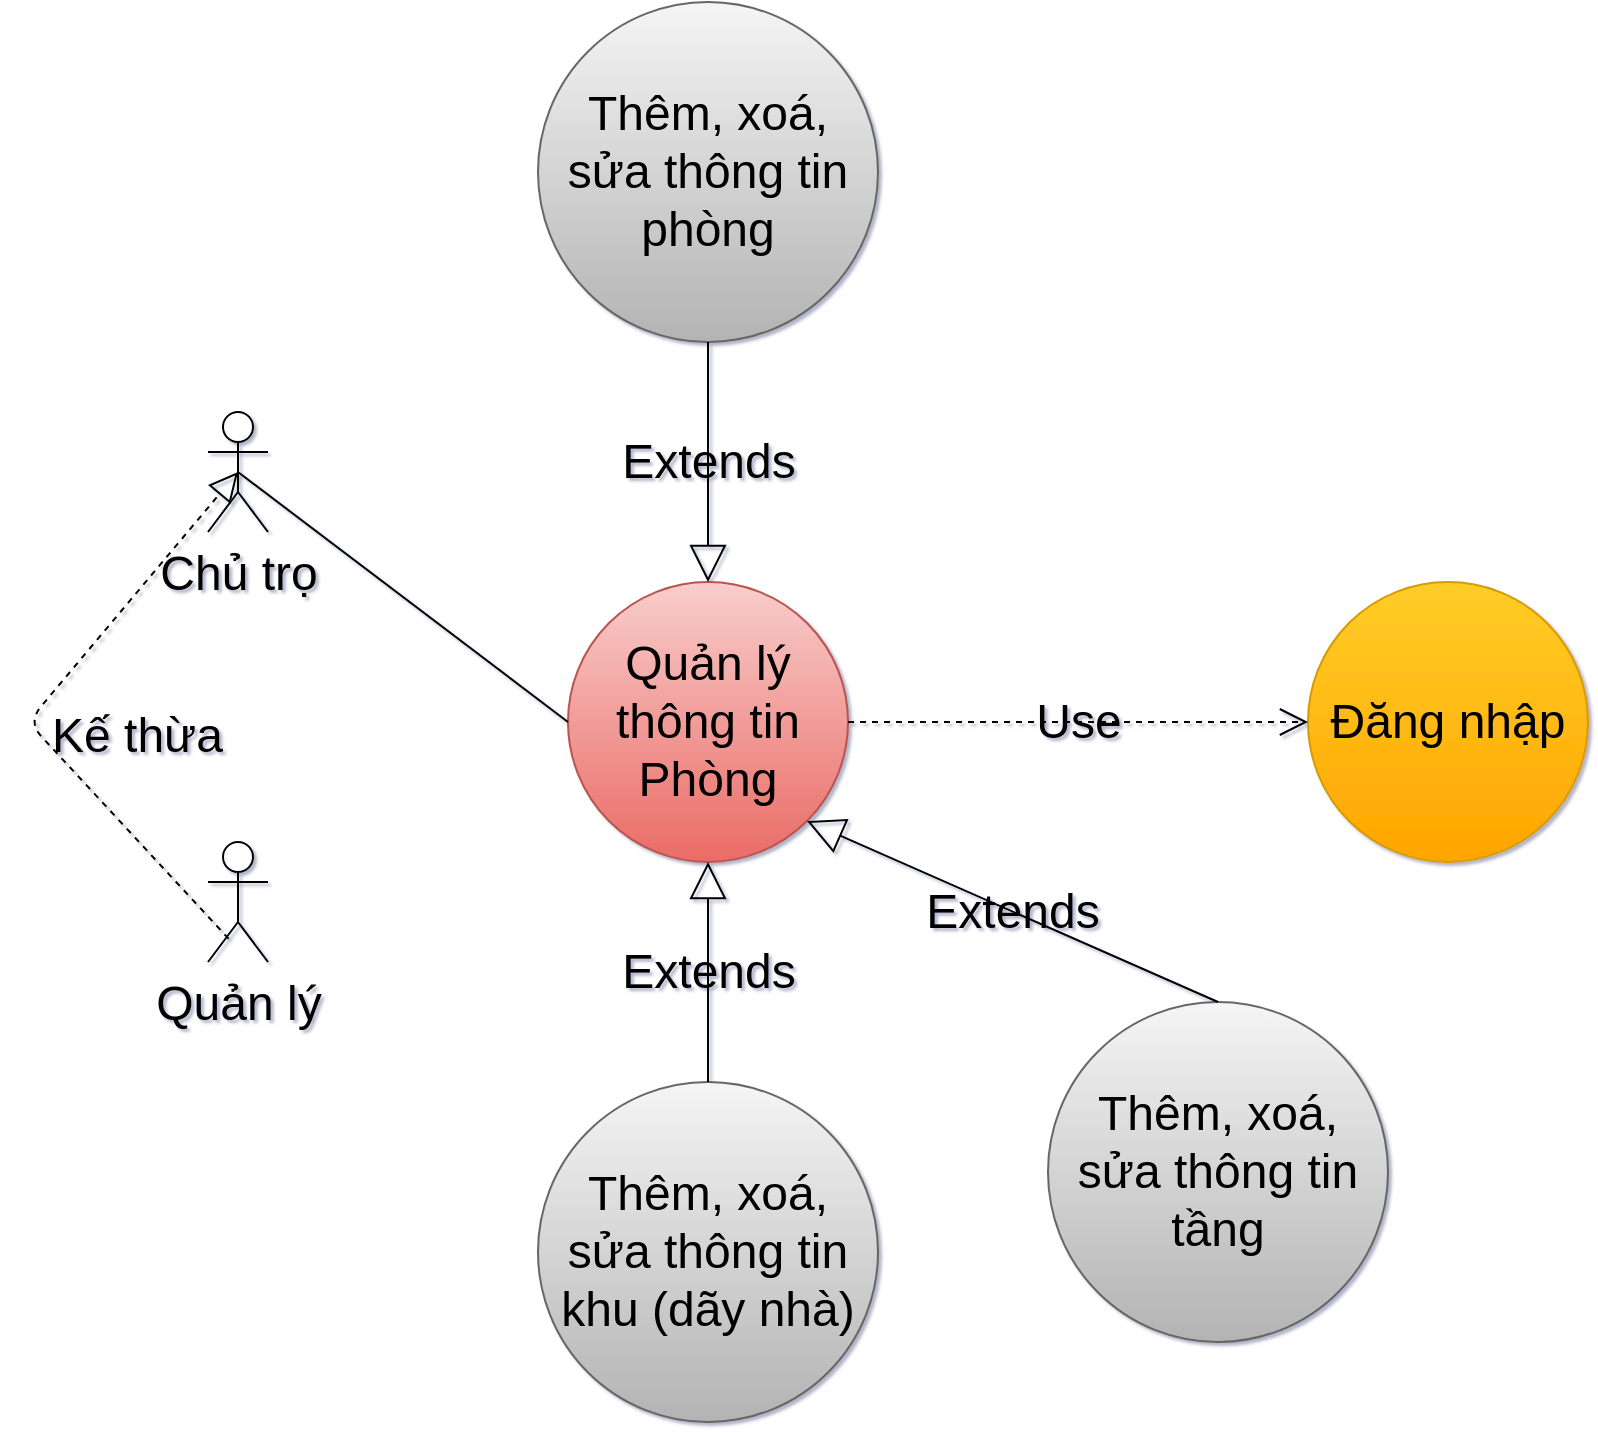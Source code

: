 <mxfile version="12.2.2" type="device" pages="3"><diagram id="eRl8frjLW7XHMFfXRoJS" name="UseCase"><mxGraphModel dx="1253" dy="902" grid="1" gridSize="10" guides="1" tooltips="1" connect="1" arrows="1" fold="1" page="1" pageScale="1" pageWidth="900" pageHeight="1600" math="0" shadow="1"><root><mxCell id="8KC0lLdJlMzOzb_jDl7F-0"/><mxCell id="8KC0lLdJlMzOzb_jDl7F-1" parent="8KC0lLdJlMzOzb_jDl7F-0"/><mxCell id="8KC0lLdJlMzOzb_jDl7F-2" value="Chủ trọ" style="shape=umlActor;verticalLabelPosition=bottom;labelBackgroundColor=none;verticalAlign=top;html=1;fontSize=24;" parent="8KC0lLdJlMzOzb_jDl7F-1" vertex="1"><mxGeometry x="170" y="245" width="30" height="60" as="geometry"/></mxCell><mxCell id="8KC0lLdJlMzOzb_jDl7F-3" value="Quản lý" style="shape=umlActor;verticalLabelPosition=bottom;labelBackgroundColor=none;verticalAlign=top;html=1;fontSize=24;" parent="8KC0lLdJlMzOzb_jDl7F-1" vertex="1"><mxGeometry x="170" y="460" width="30" height="60" as="geometry"/></mxCell><mxCell id="8KC0lLdJlMzOzb_jDl7F-4" value="Quản lý thông tin Phòng" style="ellipse;whiteSpace=wrap;html=1;fillColor=#f8cecc;gradientColor=#ea6b66;fontSize=24;strokeColor=#b85450;labelBackgroundColor=none;" parent="8KC0lLdJlMzOzb_jDl7F-1" vertex="1"><mxGeometry x="350" y="330" width="140" height="140" as="geometry"/></mxCell><mxCell id="8KC0lLdJlMzOzb_jDl7F-5" value="Thêm, xoá, sửa thông tin phòng" style="ellipse;whiteSpace=wrap;html=1;fillColor=#f5f5f5;gradientColor=#b3b3b3;fontSize=24;strokeColor=#666666;labelBackgroundColor=none;" parent="8KC0lLdJlMzOzb_jDl7F-1" vertex="1"><mxGeometry x="335" y="40" width="170" height="170" as="geometry"/></mxCell><mxCell id="8KC0lLdJlMzOzb_jDl7F-6" value="Đăng nhập" style="ellipse;whiteSpace=wrap;html=1;fillColor=#ffcd28;gradientColor=#ffa500;fontSize=24;strokeColor=#d79b00;labelBackgroundColor=none;" parent="8KC0lLdJlMzOzb_jDl7F-1" vertex="1"><mxGeometry x="720" y="330" width="140" height="140" as="geometry"/></mxCell><mxCell id="8KC0lLdJlMzOzb_jDl7F-7" value="" style="endArrow=block;dashed=1;endFill=0;endSize=12;html=1;fontSize=16;exitX=0.344;exitY=0.806;exitDx=0;exitDy=0;exitPerimeter=0;entryX=0.5;entryY=0.5;entryDx=0;entryDy=0;entryPerimeter=0;labelBackgroundColor=none;" parent="8KC0lLdJlMzOzb_jDl7F-1" source="8KC0lLdJlMzOzb_jDl7F-3" target="8KC0lLdJlMzOzb_jDl7F-2" edge="1"><mxGeometry width="160" relative="1" as="geometry"><mxPoint x="160" y="520" as="sourcePoint"/><mxPoint x="320" y="520" as="targetPoint"/><Array as="points"><mxPoint x="80" y="400"/></Array></mxGeometry></mxCell><mxCell id="8KC0lLdJlMzOzb_jDl7F-8" value="Kế thừa" style="text;html=1;resizable=0;points=[];autosize=1;align=left;verticalAlign=top;spacingTop=-4;fontSize=24;labelBackgroundColor=none;" parent="8KC0lLdJlMzOzb_jDl7F-1" vertex="1"><mxGeometry x="90" y="390" width="70" height="20" as="geometry"/></mxCell><mxCell id="8KC0lLdJlMzOzb_jDl7F-9" value="" style="endArrow=none;html=1;fontSize=24;entryX=0;entryY=0.5;entryDx=0;entryDy=0;exitX=0.5;exitY=0.5;exitDx=0;exitDy=0;exitPerimeter=0;labelBackgroundColor=none;" parent="8KC0lLdJlMzOzb_jDl7F-1" source="8KC0lLdJlMzOzb_jDl7F-2" target="8KC0lLdJlMzOzb_jDl7F-4" edge="1"><mxGeometry width="50" height="50" relative="1" as="geometry"><mxPoint x="70" y="620" as="sourcePoint"/><mxPoint x="120" y="570" as="targetPoint"/></mxGeometry></mxCell><mxCell id="8KC0lLdJlMzOzb_jDl7F-10" value="Use" style="endArrow=open;endSize=12;dashed=1;html=1;fontSize=24;exitX=1;exitY=0.5;exitDx=0;exitDy=0;entryX=0;entryY=0.5;entryDx=0;entryDy=0;labelBackgroundColor=none;" parent="8KC0lLdJlMzOzb_jDl7F-1" source="8KC0lLdJlMzOzb_jDl7F-4" target="8KC0lLdJlMzOzb_jDl7F-6" edge="1"><mxGeometry width="160" relative="1" as="geometry"><mxPoint x="70" y="570" as="sourcePoint"/><mxPoint x="230" y="570" as="targetPoint"/></mxGeometry></mxCell><mxCell id="8KC0lLdJlMzOzb_jDl7F-11" value="Thêm, xoá, sửa thông tin khu (dãy nhà)" style="ellipse;whiteSpace=wrap;html=1;fillColor=#f5f5f5;gradientColor=#b3b3b3;fontSize=24;strokeColor=#666666;labelBackgroundColor=none;" parent="8KC0lLdJlMzOzb_jDl7F-1" vertex="1"><mxGeometry x="335" y="580" width="170" height="170" as="geometry"/></mxCell><mxCell id="8KC0lLdJlMzOzb_jDl7F-12" value="Thêm, xoá, sửa thông tin tầng" style="ellipse;whiteSpace=wrap;html=1;fillColor=#f5f5f5;gradientColor=#b3b3b3;fontSize=24;strokeColor=#666666;labelBackgroundColor=none;" parent="8KC0lLdJlMzOzb_jDl7F-1" vertex="1"><mxGeometry x="590" y="540" width="170" height="170" as="geometry"/></mxCell><mxCell id="8KC0lLdJlMzOzb_jDl7F-13" value="Extends" style="endArrow=block;endSize=16;endFill=0;html=1;fontSize=24;entryX=0.5;entryY=0;entryDx=0;entryDy=0;labelBackgroundColor=none;" parent="8KC0lLdJlMzOzb_jDl7F-1" source="8KC0lLdJlMzOzb_jDl7F-5" target="8KC0lLdJlMzOzb_jDl7F-4" edge="1"><mxGeometry width="160" relative="1" as="geometry"><mxPoint x="540" y="274" as="sourcePoint"/><mxPoint x="700" y="274" as="targetPoint"/></mxGeometry></mxCell><mxCell id="8KC0lLdJlMzOzb_jDl7F-14" value="Extends" style="endArrow=block;endSize=16;endFill=0;html=1;fontSize=24;entryX=1;entryY=1;entryDx=0;entryDy=0;exitX=0.5;exitY=0;exitDx=0;exitDy=0;labelBackgroundColor=none;" parent="8KC0lLdJlMzOzb_jDl7F-1" source="8KC0lLdJlMzOzb_jDl7F-12" target="8KC0lLdJlMzOzb_jDl7F-4" edge="1"><mxGeometry width="160" relative="1" as="geometry"><mxPoint x="437.304" y="259.651" as="sourcePoint"/><mxPoint x="430" y="340" as="targetPoint"/></mxGeometry></mxCell><mxCell id="8KC0lLdJlMzOzb_jDl7F-15" value="Extends" style="endArrow=block;endSize=16;endFill=0;html=1;fontSize=24;entryX=0.5;entryY=1;entryDx=0;entryDy=0;labelBackgroundColor=none;" parent="8KC0lLdJlMzOzb_jDl7F-1" source="8KC0lLdJlMzOzb_jDl7F-11" target="8KC0lLdJlMzOzb_jDl7F-4" edge="1"><mxGeometry width="160" relative="1" as="geometry"><mxPoint x="665" y="550" as="sourcePoint"/><mxPoint x="479.497" y="459.497" as="targetPoint"/></mxGeometry></mxCell></root></mxGraphModel></diagram><diagram id="T72l6oaYDSzsRovHodZb" name="Activity"><mxGraphModel dx="1280" dy="1353" grid="1" gridSize="10" guides="1" tooltips="1" connect="1" arrows="1" fold="1" page="1" pageScale="1" pageWidth="2336" pageHeight="1654" math="0" shadow="1"><root><mxCell id="a_RdoC5NpKgtVQJBTLGA-0"/><mxCell id="a_RdoC5NpKgtVQJBTLGA-1" parent="a_RdoC5NpKgtVQJBTLGA-0"/><mxCell id="agW6SiwalDJwQdJBiOdL-4" value="" style="swimlane;html=1;childLayout=stackLayout;resizeParent=1;resizeParentMax=0;startSize=20;dashed=1;dashPattern=1 1;" parent="a_RdoC5NpKgtVQJBTLGA-1" vertex="1"><mxGeometry x="180" y="460" width="1180" height="1510" as="geometry"/></mxCell><mxCell id="agW6SiwalDJwQdJBiOdL-5" value="Chủ trọ / Quản lý" style="swimlane;html=1;startSize=20;dashed=1;dashPattern=1 1;" parent="agW6SiwalDJwQdJBiOdL-4" vertex="1"><mxGeometry y="20" width="330" height="1490" as="geometry"/></mxCell><mxCell id="agW6SiwalDJwQdJBiOdL-0" value="" style="ellipse;html=1;shape=startState;fillColor=#000000;strokeColor=#ff0000;" parent="agW6SiwalDJwQdJBiOdL-5" vertex="1"><mxGeometry x="185" y="40" width="30" height="30" as="geometry"/></mxCell><mxCell id="agW6SiwalDJwQdJBiOdL-1" value="" style="edgeStyle=orthogonalEdgeStyle;html=1;verticalAlign=bottom;endArrow=open;endSize=8;strokeColor=#ff0000;entryX=0.5;entryY=0;entryDx=0;entryDy=0;" parent="agW6SiwalDJwQdJBiOdL-5" source="agW6SiwalDJwQdJBiOdL-0" target="agW6SiwalDJwQdJBiOdL-2" edge="1"><mxGeometry relative="1" as="geometry"><mxPoint x="160" y="130" as="targetPoint"/></mxGeometry></mxCell><mxCell id="agW6SiwalDJwQdJBiOdL-2" value="Chọn chức năng Quản lý thông tin Phòng / Tầng / Khu" style="rounded=1;whiteSpace=wrap;html=1;arcSize=40;fontColor=#000000;fillColor=#ffffc0;strokeColor=#ff0000;fontSize=20;" parent="agW6SiwalDJwQdJBiOdL-5" vertex="1"><mxGeometry x="100" y="150" width="200" height="100" as="geometry"/></mxCell><mxCell id="agW6SiwalDJwQdJBiOdL-17" value="Chọn chứa năng thêm / xoá / sửa thông tin Phòng / Tầng / Khu" style="rounded=1;whiteSpace=wrap;html=1;arcSize=40;fontColor=#000000;fillColor=#ffffc0;strokeColor=#ff0000;fontSize=20;" parent="agW6SiwalDJwQdJBiOdL-5" vertex="1"><mxGeometry x="100" y="290.0" width="200" height="100" as="geometry"/></mxCell><mxCell id="agW6SiwalDJwQdJBiOdL-21" value="Nhập thông tin và nhấn Lưu" style="rounded=1;whiteSpace=wrap;html=1;arcSize=40;fontColor=#000000;fillColor=#ffffc0;strokeColor=#ff0000;fontSize=20;" parent="agW6SiwalDJwQdJBiOdL-5" vertex="1"><mxGeometry x="100" y="519" width="200" height="100" as="geometry"/></mxCell><mxCell id="agW6SiwalDJwQdJBiOdL-49" value="" style="ellipse;html=1;shape=endState;fillColor=#000000;strokeColor=#ff0000;dashed=1;dashPattern=1 1;" parent="agW6SiwalDJwQdJBiOdL-5" vertex="1"><mxGeometry x="135" y="1232.5" width="30" height="30" as="geometry"/></mxCell><mxCell id="agW6SiwalDJwQdJBiOdL-6" value="Phần mềm" style="swimlane;html=1;startSize=20;dashed=1;dashPattern=1 1;" parent="agW6SiwalDJwQdJBiOdL-4" vertex="1"><mxGeometry x="330" y="20" width="360" height="1490" as="geometry"/></mxCell><mxCell id="agW6SiwalDJwQdJBiOdL-9" value="Yêu cầu thông tin" style="rounded=1;whiteSpace=wrap;html=1;arcSize=40;fontColor=#000000;fillColor=#ffffc0;strokeColor=#ff0000;fontSize=20;" parent="agW6SiwalDJwQdJBiOdL-6" vertex="1"><mxGeometry x="120" y="150" width="200" height="100" as="geometry"/></mxCell><mxCell id="agW6SiwalDJwQdJBiOdL-15" value="Tiếp nhận và xử lý, hiển thị thông tin" style="rounded=1;whiteSpace=wrap;html=1;arcSize=40;fontColor=#000000;fillColor=#ffffc0;strokeColor=#ff0000;fontSize=20;" parent="agW6SiwalDJwQdJBiOdL-6" vertex="1"><mxGeometry x="120" y="290.0" width="200" height="100" as="geometry"/></mxCell><mxCell id="agW6SiwalDJwQdJBiOdL-19" value="Hiển thị form thông tin chi tiết của Phòng / Tầng / khu" style="rounded=1;whiteSpace=wrap;html=1;arcSize=40;fontColor=#000000;fillColor=#ffffc0;strokeColor=#ff0000;fontSize=20;" parent="agW6SiwalDJwQdJBiOdL-6" vertex="1"><mxGeometry x="120" y="420" width="200" height="100" as="geometry"/></mxCell><mxCell id="agW6SiwalDJwQdJBiOdL-23" value="Yêu cầu lưu thông tin" style="rounded=1;whiteSpace=wrap;html=1;arcSize=40;fontColor=#000000;fillColor=#ffffc0;strokeColor=#ff0000;fontSize=20;" parent="agW6SiwalDJwQdJBiOdL-6" vertex="1"><mxGeometry x="120" y="660.0" width="200" height="100" as="geometry"/></mxCell><mxCell id="agW6SiwalDJwQdJBiOdL-36" value="Yêu cầu xuất lại thông tin (vì có thay đổi)" style="rounded=1;whiteSpace=wrap;html=1;arcSize=40;fontColor=#000000;fillColor=#ffffc0;strokeColor=#ff0000;dashed=1;dashPattern=1 1;fontSize=20;" parent="agW6SiwalDJwQdJBiOdL-6" vertex="1"><mxGeometry x="120" y="1009" width="200" height="100" as="geometry"/></mxCell><mxCell id="agW6SiwalDJwQdJBiOdL-42" value="Xử lý và hiển thị thông tin, thông báo lưu thành công" style="rounded=1;whiteSpace=wrap;html=1;arcSize=40;fontColor=#000000;fillColor=#ffffc0;strokeColor=#ff0000;dashed=1;dashPattern=1 1;fontSize=20;" parent="agW6SiwalDJwQdJBiOdL-6" vertex="1"><mxGeometry x="120" y="1193.0" width="200" height="100" as="geometry"/></mxCell><mxCell id="agW6SiwalDJwQdJBiOdL-52" value="Thông báo lưu thất bại" style="rounded=1;whiteSpace=wrap;html=1;arcSize=40;fontColor=#000000;fillColor=#ffffc0;strokeColor=#ff0000;dashed=1;dashPattern=1 1;fontSize=20;" parent="agW6SiwalDJwQdJBiOdL-6" vertex="1"><mxGeometry x="120" y="1340" width="200" height="100" as="geometry"/></mxCell><mxCell id="agW6SiwalDJwQdJBiOdL-7" value="Hệ thống" style="swimlane;html=1;startSize=20;dashed=1;dashPattern=1 1;" parent="agW6SiwalDJwQdJBiOdL-4" vertex="1"><mxGeometry x="690" y="20" width="490" height="1490" as="geometry"/></mxCell><mxCell id="agW6SiwalDJwQdJBiOdL-11" value="Lấy thông tin từ CSDL" style="rounded=1;whiteSpace=wrap;html=1;arcSize=40;fontColor=#000000;fillColor=#ffffc0;strokeColor=#ff0000;fontSize=20;" parent="agW6SiwalDJwQdJBiOdL-7" vertex="1"><mxGeometry x="140" y="150" width="200" height="100" as="geometry"/></mxCell><mxCell id="agW6SiwalDJwQdJBiOdL-12" value="" style="edgeStyle=orthogonalEdgeStyle;html=1;verticalAlign=bottom;endArrow=open;endSize=8;strokeColor=#ff0000;entryX=0.5;entryY=0;entryDx=0;entryDy=0;" parent="agW6SiwalDJwQdJBiOdL-7" source="agW6SiwalDJwQdJBiOdL-11" target="agW6SiwalDJwQdJBiOdL-13" edge="1"><mxGeometry relative="1" as="geometry"><mxPoint x="200" y="230" as="targetPoint"/></mxGeometry></mxCell><mxCell id="agW6SiwalDJwQdJBiOdL-13" value="Trả về thông tin" style="rounded=1;whiteSpace=wrap;html=1;arcSize=40;fontColor=#000000;fillColor=#ffffc0;strokeColor=#ff0000;fontSize=20;" parent="agW6SiwalDJwQdJBiOdL-7" vertex="1"><mxGeometry x="140" y="290.0" width="200" height="100" as="geometry"/></mxCell><mxCell id="agW6SiwalDJwQdJBiOdL-31" value="Lưu thông tin vào CSDL" style="rounded=1;whiteSpace=wrap;html=1;arcSize=40;fontColor=#000000;fillColor=#ffffc0;strokeColor=#ff0000;dashed=1;dashPattern=1 1;fontSize=20;" parent="agW6SiwalDJwQdJBiOdL-7" vertex="1"><mxGeometry x="30" y="804.5" width="200" height="100" as="geometry"/></mxCell><mxCell id="agW6SiwalDJwQdJBiOdL-32" value="" style="edgeStyle=orthogonalEdgeStyle;html=1;verticalAlign=bottom;endArrow=open;endSize=8;strokeColor=#ff0000;entryX=0.5;entryY=0;entryDx=0;entryDy=0;" parent="agW6SiwalDJwQdJBiOdL-7" source="agW6SiwalDJwQdJBiOdL-31" target="agW6SiwalDJwQdJBiOdL-33" edge="1"><mxGeometry relative="1" as="geometry"><mxPoint x="100" y="949" as="targetPoint"/></mxGeometry></mxCell><mxCell id="agW6SiwalDJwQdJBiOdL-33" value="Thông báo lưu thành công" style="rounded=1;whiteSpace=wrap;html=1;arcSize=40;fontColor=#000000;fillColor=#ffffc0;strokeColor=#ff0000;dashed=1;dashPattern=1 1;fontSize=20;" parent="agW6SiwalDJwQdJBiOdL-7" vertex="1"><mxGeometry x="30" y="949" width="200" height="100" as="geometry"/></mxCell><mxCell id="agW6SiwalDJwQdJBiOdL-38" value="Lấy thông tin từ CSDL" style="rounded=1;whiteSpace=wrap;html=1;arcSize=40;fontColor=#000000;fillColor=#ffffc0;strokeColor=#ff0000;dashed=1;dashPattern=1 1;fontSize=20;" parent="agW6SiwalDJwQdJBiOdL-7" vertex="1"><mxGeometry x="190" y="1052.5" width="200" height="100" as="geometry"/></mxCell><mxCell id="agW6SiwalDJwQdJBiOdL-39" value="" style="edgeStyle=orthogonalEdgeStyle;html=1;verticalAlign=bottom;endArrow=open;endSize=8;strokeColor=#ff0000;entryX=0.5;entryY=0;entryDx=0;entryDy=0;" parent="agW6SiwalDJwQdJBiOdL-7" source="agW6SiwalDJwQdJBiOdL-38" target="agW6SiwalDJwQdJBiOdL-40" edge="1"><mxGeometry relative="1" as="geometry"><mxPoint x="215" y="1159" as="targetPoint"/></mxGeometry></mxCell><mxCell id="agW6SiwalDJwQdJBiOdL-40" value="Trả về thông tin" style="rounded=1;whiteSpace=wrap;html=1;arcSize=40;fontColor=#000000;fillColor=#ffffc0;strokeColor=#ff0000;dashed=1;dashPattern=1 1;fontSize=20;" parent="agW6SiwalDJwQdJBiOdL-7" vertex="1"><mxGeometry x="190" y="1193" width="200" height="100" as="geometry"/></mxCell><mxCell id="agW6SiwalDJwQdJBiOdL-44" value="Kiểm tra hợp lệ &lt;br style=&quot;font-size: 20px;&quot;&gt;thông tin" style="rhombus;whiteSpace=wrap;html=1;fillColor=#ffffc0;strokeColor=#ff0000;dashed=1;dashPattern=1 1;fontSize=20;" parent="agW6SiwalDJwQdJBiOdL-7" vertex="1"><mxGeometry x="155" y="660" width="200" height="100" as="geometry"/></mxCell><mxCell id="agW6SiwalDJwQdJBiOdL-45" value="no" style="edgeStyle=orthogonalEdgeStyle;html=1;align=left;verticalAlign=bottom;endArrow=open;endSize=8;strokeColor=#ff0000;entryX=1;entryY=0.5;entryDx=0;entryDy=0;exitX=1;exitY=0.5;exitDx=0;exitDy=0;labelBackgroundColor=none;" parent="agW6SiwalDJwQdJBiOdL-7" source="agW6SiwalDJwQdJBiOdL-44" target="agW6SiwalDJwQdJBiOdL-50" edge="1"><mxGeometry x="-1" relative="1" as="geometry"><mxPoint x="370" y="1259" as="targetPoint"/><Array as="points"><mxPoint x="440" y="710"/><mxPoint x="440" y="1390"/></Array></mxGeometry></mxCell><mxCell id="agW6SiwalDJwQdJBiOdL-46" value="yes" style="edgeStyle=orthogonalEdgeStyle;html=1;align=left;verticalAlign=top;endArrow=open;endSize=8;strokeColor=#ff0000;entryX=0.5;entryY=0;entryDx=0;entryDy=0;labelBackgroundColor=none;" parent="agW6SiwalDJwQdJBiOdL-7" source="agW6SiwalDJwQdJBiOdL-44" target="agW6SiwalDJwQdJBiOdL-31" edge="1"><mxGeometry x="-1" relative="1" as="geometry"><mxPoint x="255" y="909" as="targetPoint"/></mxGeometry></mxCell><mxCell id="agW6SiwalDJwQdJBiOdL-50" value="Thông báo thông tin không hợp lệ" style="rounded=1;whiteSpace=wrap;html=1;arcSize=40;fontColor=#000000;fillColor=#ffffc0;strokeColor=#ff0000;dashed=1;dashPattern=1 1;fontSize=20;" parent="agW6SiwalDJwQdJBiOdL-7" vertex="1"><mxGeometry x="155" y="1340" width="200" height="100" as="geometry"/></mxCell><mxCell id="agW6SiwalDJwQdJBiOdL-3" value="" style="edgeStyle=orthogonalEdgeStyle;html=1;verticalAlign=bottom;endArrow=open;endSize=8;strokeColor=#ff0000;entryX=0;entryY=0.5;entryDx=0;entryDy=0;" parent="agW6SiwalDJwQdJBiOdL-4" source="agW6SiwalDJwQdJBiOdL-2" target="agW6SiwalDJwQdJBiOdL-9" edge="1"><mxGeometry relative="1" as="geometry"><mxPoint x="450" y="190" as="targetPoint"/></mxGeometry></mxCell><mxCell id="agW6SiwalDJwQdJBiOdL-10" value="" style="edgeStyle=orthogonalEdgeStyle;html=1;verticalAlign=bottom;endArrow=open;endSize=8;strokeColor=#ff0000;entryX=0;entryY=0.5;entryDx=0;entryDy=0;" parent="agW6SiwalDJwQdJBiOdL-4" source="agW6SiwalDJwQdJBiOdL-9" target="agW6SiwalDJwQdJBiOdL-11" edge="1"><mxGeometry relative="1" as="geometry"><mxPoint x="510" y="260" as="targetPoint"/></mxGeometry></mxCell><mxCell id="agW6SiwalDJwQdJBiOdL-14" value="" style="edgeStyle=orthogonalEdgeStyle;html=1;verticalAlign=bottom;endArrow=open;endSize=8;strokeColor=#ff0000;entryX=1;entryY=0.5;entryDx=0;entryDy=0;" parent="agW6SiwalDJwQdJBiOdL-4" source="agW6SiwalDJwQdJBiOdL-13" target="agW6SiwalDJwQdJBiOdL-15" edge="1"><mxGeometry relative="1" as="geometry"><mxPoint x="890" y="350" as="targetPoint"/></mxGeometry></mxCell><mxCell id="agW6SiwalDJwQdJBiOdL-16" value="" style="edgeStyle=orthogonalEdgeStyle;html=1;verticalAlign=bottom;endArrow=open;endSize=8;strokeColor=#ff0000;entryX=1;entryY=0.5;entryDx=0;entryDy=0;" parent="agW6SiwalDJwQdJBiOdL-4" source="agW6SiwalDJwQdJBiOdL-15" target="agW6SiwalDJwQdJBiOdL-17" edge="1"><mxGeometry relative="1" as="geometry"><mxPoint x="510" y="416" as="targetPoint"/></mxGeometry></mxCell><mxCell id="agW6SiwalDJwQdJBiOdL-18" value="" style="edgeStyle=orthogonalEdgeStyle;html=1;verticalAlign=bottom;endArrow=open;endSize=8;strokeColor=#ff0000;entryX=0;entryY=0.5;entryDx=0;entryDy=0;" parent="agW6SiwalDJwQdJBiOdL-4" source="agW6SiwalDJwQdJBiOdL-17" target="agW6SiwalDJwQdJBiOdL-19" edge="1"><mxGeometry relative="1" as="geometry"><mxPoint x="160" y="480" as="targetPoint"/><Array as="points"><mxPoint x="160" y="490"/></Array></mxGeometry></mxCell><mxCell id="agW6SiwalDJwQdJBiOdL-20" value="" style="edgeStyle=orthogonalEdgeStyle;html=1;verticalAlign=bottom;endArrow=open;endSize=8;strokeColor=#ff0000;entryX=1;entryY=0.5;entryDx=0;entryDy=0;exitX=0.5;exitY=1;exitDx=0;exitDy=0;" parent="agW6SiwalDJwQdJBiOdL-4" source="agW6SiwalDJwQdJBiOdL-19" target="agW6SiwalDJwQdJBiOdL-21" edge="1"><mxGeometry relative="1" as="geometry"><mxPoint x="510" y="609" as="targetPoint"/><mxPoint x="509.5" y="549" as="sourcePoint"/><Array as="points"><mxPoint x="550" y="589"/></Array></mxGeometry></mxCell><mxCell id="agW6SiwalDJwQdJBiOdL-22" value="" style="edgeStyle=orthogonalEdgeStyle;html=1;verticalAlign=bottom;endArrow=open;endSize=8;strokeColor=#ff0000;exitX=0.5;exitY=1;exitDx=0;exitDy=0;entryX=0;entryY=0.5;entryDx=0;entryDy=0;" parent="agW6SiwalDJwQdJBiOdL-4" source="agW6SiwalDJwQdJBiOdL-21" target="agW6SiwalDJwQdJBiOdL-23" edge="1"><mxGeometry relative="1" as="geometry"><mxPoint x="460" y="719" as="targetPoint"/><Array as="points"><mxPoint x="200" y="719"/></Array></mxGeometry></mxCell><mxCell id="agW6SiwalDJwQdJBiOdL-24" value="" style="edgeStyle=orthogonalEdgeStyle;html=1;verticalAlign=bottom;endArrow=open;endSize=8;strokeColor=#ff0000;" parent="agW6SiwalDJwQdJBiOdL-4" source="agW6SiwalDJwQdJBiOdL-23" target="agW6SiwalDJwQdJBiOdL-44" edge="1"><mxGeometry relative="1" as="geometry"><mxPoint x="850" y="699" as="targetPoint"/></mxGeometry></mxCell><mxCell id="agW6SiwalDJwQdJBiOdL-34" value="" style="edgeStyle=orthogonalEdgeStyle;html=1;verticalAlign=bottom;endArrow=open;endSize=8;strokeColor=#ff0000;entryX=0.5;entryY=0;entryDx=0;entryDy=0;exitX=0;exitY=0.5;exitDx=0;exitDy=0;" parent="agW6SiwalDJwQdJBiOdL-4" source="agW6SiwalDJwQdJBiOdL-33" target="agW6SiwalDJwQdJBiOdL-36" edge="1"><mxGeometry relative="1" as="geometry"><mxPoint x="780" y="1069" as="targetPoint"/><Array as="points"><mxPoint x="550" y="1019"/></Array></mxGeometry></mxCell><mxCell id="agW6SiwalDJwQdJBiOdL-37" value="" style="edgeStyle=orthogonalEdgeStyle;html=1;verticalAlign=bottom;endArrow=open;endSize=8;strokeColor=#ff0000;entryX=0;entryY=0.75;entryDx=0;entryDy=0;" parent="agW6SiwalDJwQdJBiOdL-4" source="agW6SiwalDJwQdJBiOdL-36" target="agW6SiwalDJwQdJBiOdL-38" edge="1"><mxGeometry relative="1" as="geometry"><mxPoint x="510" y="1129" as="targetPoint"/><Array as="points"><mxPoint x="510" y="1109"/></Array></mxGeometry></mxCell><mxCell id="agW6SiwalDJwQdJBiOdL-43" value="" style="edgeStyle=orthogonalEdgeStyle;html=1;verticalAlign=bottom;endArrow=open;endSize=8;strokeColor=#ff0000;entryX=0.5;entryY=0;entryDx=0;entryDy=0;" parent="agW6SiwalDJwQdJBiOdL-4" source="agW6SiwalDJwQdJBiOdL-42" target="agW6SiwalDJwQdJBiOdL-49" edge="1"><mxGeometry relative="1" as="geometry"><mxPoint x="90" y="1169" as="targetPoint"/><Array as="points"><mxPoint x="460" y="1253"/><mxPoint x="460" y="1253"/></Array></mxGeometry></mxCell><mxCell id="agW6SiwalDJwQdJBiOdL-41" value="" style="edgeStyle=orthogonalEdgeStyle;html=1;verticalAlign=bottom;endArrow=open;endSize=8;strokeColor=#ff0000;entryX=1;entryY=0.5;entryDx=0;entryDy=0;" parent="agW6SiwalDJwQdJBiOdL-4" source="agW6SiwalDJwQdJBiOdL-40" target="agW6SiwalDJwQdJBiOdL-42" edge="1"><mxGeometry relative="1" as="geometry"><mxPoint x="905" y="1279" as="targetPoint"/></mxGeometry></mxCell><mxCell id="agW6SiwalDJwQdJBiOdL-53" value="" style="edgeStyle=orthogonalEdgeStyle;html=1;verticalAlign=bottom;endArrow=open;endSize=8;strokeColor=#ff0000;entryX=0.5;entryY=1;entryDx=0;entryDy=0;" parent="agW6SiwalDJwQdJBiOdL-4" source="agW6SiwalDJwQdJBiOdL-52" target="agW6SiwalDJwQdJBiOdL-49" edge="1"><mxGeometry relative="1" as="geometry"><mxPoint x="510" y="1389" as="targetPoint"/></mxGeometry></mxCell><mxCell id="agW6SiwalDJwQdJBiOdL-51" value="" style="edgeStyle=orthogonalEdgeStyle;html=1;verticalAlign=bottom;endArrow=open;endSize=8;strokeColor=#ff0000;entryX=1;entryY=0.5;entryDx=0;entryDy=0;" parent="agW6SiwalDJwQdJBiOdL-4" source="agW6SiwalDJwQdJBiOdL-50" target="agW6SiwalDJwQdJBiOdL-52" edge="1"><mxGeometry relative="1" as="geometry"><mxPoint x="905" y="1379" as="targetPoint"/></mxGeometry></mxCell></root></mxGraphModel></diagram><diagram id="PoiSjfBY728bXLDWjjCg" name="Sequence"><mxGraphModel dx="2149" dy="1546" grid="1" gridSize="10" guides="1" tooltips="1" connect="1" arrows="1" fold="1" page="1" pageScale="1" pageWidth="900" pageHeight="1600" math="0" shadow="1"><root><mxCell id="22nVDlLDfwZYEcjyv2gf-0"/><mxCell id="22nVDlLDfwZYEcjyv2gf-1" parent="22nVDlLDfwZYEcjyv2gf-0"/><mxCell id="6g1qjFXFp2VssNcdnnEz-18" value="" style="endArrow=none;dashed=1;html=1;fontSize=24;labelBackgroundColor=none;" parent="22nVDlLDfwZYEcjyv2gf-1" edge="1"><mxGeometry width="50" height="50" relative="1" as="geometry"><mxPoint x="380.5" y="1591" as="sourcePoint"/><mxPoint x="1580.5" y="1591" as="targetPoint"/></mxGeometry></mxCell><mxCell id="6g1qjFXFp2VssNcdnnEz-15" value="ALT" style="shape=umlFrame;whiteSpace=wrap;html=1;fillColor=#f5f5f5;gradientColor=#b3b3b3;fontSize=24;strokeColor=#666666;labelBackgroundColor=none;" parent="22nVDlLDfwZYEcjyv2gf-1" vertex="1"><mxGeometry x="433" y="1109" width="1095" height="811" as="geometry"/></mxCell><mxCell id="6g1qjFXFp2VssNcdnnEz-0" value="Chủ trọ / Quản lý" style="shape=umlLifeline;perimeter=lifelinePerimeter;whiteSpace=wrap;html=1;container=1;collapsible=0;recursiveResize=0;outlineConnect=0;fillColor=#f5f5f5;gradientColor=#b3b3b3;fontSize=24;strokeColor=#666666;labelBackgroundColor=none;" parent="22nVDlLDfwZYEcjyv2gf-1" vertex="1"><mxGeometry x="460" y="80" width="210" height="1900" as="geometry"/></mxCell><mxCell id="6g1qjFXFp2VssNcdnnEz-9" value="Nhập thông tin và nhấn lưu" style="html=1;verticalAlign=bottom;endArrow=block;fontSize=24;labelBackgroundColor=none;" parent="6g1qjFXFp2VssNcdnnEz-0" edge="1"><mxGeometry width="80" relative="1" as="geometry"><mxPoint x="102.5" y="830" as="sourcePoint"/><mxPoint x="477" y="830.0" as="targetPoint"/></mxGeometry></mxCell><mxCell id="6g1qjFXFp2VssNcdnnEz-3" value="" style="html=1;points=[];perimeter=orthogonalPerimeter;fillColor=#f5f5f5;gradientColor=#b3b3b3;fontSize=24;strokeColor=#666666;labelBackgroundColor=none;" parent="6g1qjFXFp2VssNcdnnEz-0" vertex="1"><mxGeometry x="102.5" y="593" width="10" height="237" as="geometry"/></mxCell><mxCell id="6g1qjFXFp2VssNcdnnEz-65" value="" style="html=1;points=[];perimeter=orthogonalPerimeter;fillColor=#f5f5f5;gradientColor=#b3b3b3;fontSize=24;strokeColor=#666666;labelBackgroundColor=none;" parent="6g1qjFXFp2VssNcdnnEz-0" vertex="1"><mxGeometry x="100" y="211" width="10" height="260" as="geometry"/></mxCell><mxCell id="6g1qjFXFp2VssNcdnnEz-40" value="" style="html=1;points=[];perimeter=orthogonalPerimeter;fillColor=#f5f5f5;gradientColor=#b3b3b3;fontSize=24;strokeColor=#666666;labelBackgroundColor=none;" parent="6g1qjFXFp2VssNcdnnEz-0" vertex="1"><mxGeometry x="112.5" y="1731" width="10" height="40" as="geometry"/></mxCell><mxCell id="6g1qjFXFp2VssNcdnnEz-4" value="Chọn chức năng thêm - xoá - sửa &lt;br&gt;phòng - tầng - khu trên giao diện" style="html=1;verticalAlign=bottom;endArrow=block;fontSize=24;fillColor=#647687;strokeColor=#314354;labelBackgroundColor=none;" parent="6g1qjFXFp2VssNcdnnEz-0" edge="1"><mxGeometry x="0.015" y="11" width="80" relative="1" as="geometry"><mxPoint x="102.5" y="591" as="sourcePoint"/><mxPoint x="477" y="591" as="targetPoint"/><mxPoint as="offset"/></mxGeometry></mxCell><mxCell id="kUttg7s3QwsziaJ_g3Dx-12" value="" style="html=1;points=[];perimeter=orthogonalPerimeter;fillColor=#f5f5f5;gradientColor=#b3b3b3;fontSize=24;strokeColor=#666666;labelBackgroundColor=none;" parent="6g1qjFXFp2VssNcdnnEz-0" vertex="1"><mxGeometry x="100" y="1459" width="10" height="40" as="geometry"/></mxCell><mxCell id="6g1qjFXFp2VssNcdnnEz-1" value="Phần mềm" style="shape=umlLifeline;perimeter=lifelinePerimeter;whiteSpace=wrap;html=1;container=1;collapsible=0;recursiveResize=0;outlineConnect=0;fillColor=#f5f5f5;gradientColor=#b3b3b3;fontSize=24;strokeColor=#666666;labelBackgroundColor=none;" parent="22nVDlLDfwZYEcjyv2gf-1" vertex="1"><mxGeometry x="830" y="80" width="210" height="1900" as="geometry"/></mxCell><mxCell id="6g1qjFXFp2VssNcdnnEz-8" value="" style="html=1;points=[];perimeter=orthogonalPerimeter;fillColor=#f5f5f5;gradientColor=#b3b3b3;fontSize=24;strokeColor=#666666;labelBackgroundColor=none;" parent="6g1qjFXFp2VssNcdnnEz-1" vertex="1"><mxGeometry x="102.5" y="593" width="10" height="100" as="geometry"/></mxCell><mxCell id="6g1qjFXFp2VssNcdnnEz-10" value="" style="html=1;points=[];perimeter=orthogonalPerimeter;fillColor=#f5f5f5;gradientColor=#b3b3b3;fontSize=24;strokeColor=#666666;labelBackgroundColor=none;" parent="6g1qjFXFp2VssNcdnnEz-1" vertex="1"><mxGeometry x="102.5" y="830" width="10" height="80" as="geometry"/></mxCell><mxCell id="6g1qjFXFp2VssNcdnnEz-32" value="" style="html=1;points=[];perimeter=orthogonalPerimeter;fillColor=#f5f5f5;gradientColor=#b3b3b3;fontSize=24;strokeColor=#666666;labelBackgroundColor=none;" parent="6g1qjFXFp2VssNcdnnEz-1" vertex="1"><mxGeometry x="104" y="1210" width="10" height="80" as="geometry"/></mxCell><mxCell id="6g1qjFXFp2VssNcdnnEz-39" value="" style="html=1;points=[];perimeter=orthogonalPerimeter;fillColor=#f5f5f5;gradientColor=#b3b3b3;fontSize=24;strokeColor=#666666;labelBackgroundColor=none;" parent="6g1qjFXFp2VssNcdnnEz-1" vertex="1"><mxGeometry x="115.5" y="1671" width="10" height="60" as="geometry"/></mxCell><mxCell id="6g1qjFXFp2VssNcdnnEz-11" value="Yêu cầu lưu thông tin" style="html=1;verticalAlign=bottom;endArrow=block;fontSize=24;labelBackgroundColor=none;" parent="6g1qjFXFp2VssNcdnnEz-1" edge="1"><mxGeometry width="80" relative="1" as="geometry"><mxPoint x="102.5" y="910" as="sourcePoint"/><mxPoint x="482" y="910.0" as="targetPoint"/></mxGeometry></mxCell><mxCell id="6g1qjFXFp2VssNcdnnEz-57" value="Yêu cầu lấy thông tin tương ứng" style="html=1;verticalAlign=bottom;endArrow=block;fontSize=24;labelBackgroundColor=none;" parent="6g1qjFXFp2VssNcdnnEz-1" edge="1"><mxGeometry width="80" relative="1" as="geometry"><mxPoint x="110" y="291" as="sourcePoint"/><mxPoint x="479.5" y="291" as="targetPoint"/></mxGeometry></mxCell><mxCell id="6g1qjFXFp2VssNcdnnEz-64" value="Hiển thị thông tin tương ứng" style="html=1;verticalAlign=bottom;endArrow=open;dashed=1;endSize=8;fontSize=24;labelBackgroundColor=none;" parent="6g1qjFXFp2VssNcdnnEz-1" edge="1"><mxGeometry relative="1" as="geometry"><mxPoint x="100" y="471" as="sourcePoint"/><mxPoint x="-268.5" y="471" as="targetPoint"/></mxGeometry></mxCell><mxCell id="6g1qjFXFp2VssNcdnnEz-66" value="" style="html=1;points=[];perimeter=orthogonalPerimeter;fillColor=#f5f5f5;gradientColor=#b3b3b3;fontSize=24;strokeColor=#666666;labelBackgroundColor=none;" parent="6g1qjFXFp2VssNcdnnEz-1" vertex="1"><mxGeometry x="98" y="261" width="10" height="190" as="geometry"/></mxCell><mxCell id="6g1qjFXFp2VssNcdnnEz-33" value="" style="html=1;points=[];perimeter=orthogonalPerimeter;fillColor=#f5f5f5;gradientColor=#b3b3b3;fontSize=24;strokeColor=#666666;labelBackgroundColor=none;" parent="6g1qjFXFp2VssNcdnnEz-1" vertex="1"><mxGeometry x="102.5" y="1400" width="10" height="40" as="geometry"/></mxCell><mxCell id="6g1qjFXFp2VssNcdnnEz-2" value="Hệ thống" style="shape=umlLifeline;perimeter=lifelinePerimeter;whiteSpace=wrap;html=1;container=1;collapsible=0;recursiveResize=0;outlineConnect=0;fillColor=#f5f5f5;gradientColor=#b3b3b3;fontSize=24;strokeColor=#666666;labelBackgroundColor=none;" parent="22nVDlLDfwZYEcjyv2gf-1" vertex="1"><mxGeometry x="1205" y="80" width="210" height="1900" as="geometry"/></mxCell><mxCell id="6g1qjFXFp2VssNcdnnEz-28" value="Thông báo lưu thành công" style="html=1;verticalAlign=bottom;endArrow=open;dashed=1;endSize=8;fontSize=24;labelBackgroundColor=none;" parent="6g1qjFXFp2VssNcdnnEz-2" edge="1"><mxGeometry relative="1" as="geometry"><mxPoint x="112.5" y="1200" as="sourcePoint"/><mxPoint x="-269.857" y="1200.0" as="targetPoint"/></mxGeometry></mxCell><mxCell id="6g1qjFXFp2VssNcdnnEz-19" value="&lt;span style=&quot;color: rgba(0 , 0 , 0 , 0) ; font-family: &amp;quot;helvetica&amp;quot; , &amp;quot;arial&amp;quot; , sans-serif ; font-size: 0px&quot;&gt;%3CmxGraphModel%3E%3Croot%3E%3CmxCell%20id%3D%220%22%2F%3E%3CmxCell%20id%3D%221%22%20parent%3D%220%22%2F%3E%3CmxCell%20id%3D%222%22%20value%3D%22Ch%E1%BB%A7%20tr%E1%BB%8D%22%20style%3D%22shape%3DumlActor%3BverticalLabelPosition%3Dbottom%3BlabelBackgroundColor%3D%23ffffff%3BverticalAlign%3Dtop%3Bhtml%3D1%3BfontSize%3D24%3B%22%20vertex%3D%221%22%20parent%3D%221%22%3E%3CmxGeometry%20x%3D%22250%22%20y%3D%22245%22%20width%3D%2230%22%20height%3D%2260%22%20as%3D%22geometry%22%2F%3E%3C%2FmxCell%3E%3CmxCell%20id%3D%223%22%20value%3D%22Qu%E1%BA%A3n%20l%C3%BD%22%20style%3D%22shape%3DumlActor%3BverticalLabelPosition%3Dbottom%3BlabelBackgroundColor%3D%23ffffff%3BverticalAlign%3Dtop%3Bhtml%3D1%3BfontSize%3D24%3B%22%20vertex%3D%221%22%20parent%3D%221%22%3E%3CmxGeometry%20x%3D%22250%22%20y%3D%22460%22%20width%3D%2230%22%20height%3D%2260%22%20as%3D%22geometry%22%2F%3E%3C%2FmxCell%3E%3CmxCell%20id%3D%224%22%20value%3D%22Qu%E1%BA%A3n%20l%C3%BD%20th%C3%B4ng%20tin%20Ph%C3%B2ng%22%20style%3D%22ellipse%3BwhiteSpace%3Dwrap%3Bhtml%3D1%3BfillColor%3D%23f8cecc%3BgradientColor%3D%23ea6b66%3BfontSize%3D24%3BstrokeColor%3D%23b85450%3B%22%20vertex%3D%221%22%20parent%3D%221%22%3E%3CmxGeometry%20x%3D%22430%22%20y%3D%22330%22%20width%3D%22140%22%20height%3D%22140%22%20as%3D%22geometry%22%2F%3E%3C%2FmxCell%3E%3CmxCell%20id%3D%225%22%20value%3D%22Th%C3%AAm%2C%20xo%C3%A1%2C%20s%E1%BB%ADa%20th%C3%B4ng%20tin%20ph%C3%B2ng%22%20style%3D%22ellipse%3BwhiteSpace%3Dwrap%3Bhtml%3D1%3BfillColor%3D%23f5f5f5%3BgradientColor%3D%23b3b3b3%3BfontSize%3D24%3BstrokeColor%3D%23666666%3B%22%20vertex%3D%221%22%20parent%3D%221%22%3E%3CmxGeometry%20x%3D%22415%22%20y%3D%2240%22%20width%3D%22170%22%20height%3D%22170%22%20as%3D%22geometry%22%2F%3E%3C%2FmxCell%3E%3CmxCell%20id%3D%226%22%20value%3D%22%C4%90%C4%83ng%20nh%E1%BA%ADp%22%20style%3D%22ellipse%3BwhiteSpace%3Dwrap%3Bhtml%3D1%3BfillColor%3D%23ffcd28%3BgradientColor%3D%23ffa500%3BfontSize%3D24%3BstrokeColor%3D%23d79b00%3B%22%20vertex%3D%221%22%20parent%3D%221%22%3E%3CmxGeometry%20x%3D%22800%22%20y%3D%22330%22%20width%3D%22140%22%20height%3D%22140%22%20as%3D%22geometry%22%2F%3E%3C%2FmxCell%3E%3CmxCell%20id%3D%227%22%20value%3D%22%22%20style%3D%22endArrow%3Dblock%3Bdashed%3D1%3BendFill%3D0%3BendSize%3D12%3Bhtml%3D1%3BfontSize%3D16%3BexitX%3D0.344%3BexitY%3D0.806%3BexitDx%3D0%3BexitDy%3D0%3BexitPerimeter%3D0%3BentryX%3D0.5%3BentryY%3D0.5%3BentryDx%3D0%3BentryDy%3D0%3BentryPerimeter%3D0%3B%22%20edge%3D%221%22%20source%3D%223%22%20target%3D%222%22%20parent%3D%221%22%3E%3CmxGeometry%20width%3D%22160%22%20relative%3D%221%22%20as%3D%22geometry%22%3E%3CmxPoint%20x%3D%22240%22%20y%3D%22520%22%20as%3D%22sourcePoint%22%2F%3E%3CmxPoint%20x%3D%22400%22%20y%3D%22520%22%20as%3D%22targetPoint%22%2F%3E%3CArray%20as%3D%22points%22%3E%3CmxPoint%20x%3D%22160%22%20y%3D%22400%22%2F%3E%3C%2FArray%3E%3C%2FmxGeometry%3E%3C%2FmxCell%3E%3CmxCell%20id%3D%228%22%20value%3D%22K%E1%BA%BF%20th%E1%BB%ABa%22%20style%3D%22text%3Bhtml%3D1%3Bresizable%3D0%3Bpoints%3D%5B%5D%3Bautosize%3D1%3Balign%3Dleft%3BverticalAlign%3Dtop%3BspacingTop%3D-4%3BfontSize%3D24%3B%22%20vertex%3D%221%22%20parent%3D%221%22%3E%3CmxGeometry%20x%3D%22170%22%20y%3D%22390%22%20width%3D%2270%22%20height%3D%2220%22%20as%3D%22geometry%22%2F%3E%3C%2FmxCell%3E%3CmxCell%20id%3D%229%22%20value%3D%22%22%20style%3D%22endArrow%3Dnone%3Bhtml%3D1%3BfontSize%3D24%3BentryX%3D0%3BentryY%3D0.5%3BentryDx%3D0%3BentryDy%3D0%3BexitX%3D0.5%3BexitY%3D0.5%3BexitDx%3D0%3BexitDy%3D0%3BexitPerimeter%3D0%3B%22%20edge%3D%221%22%20source%3D%222%22%20target%3D%224%22%20parent%3D%221%22%3E%3CmxGeometry%20width%3D%2250%22%20height%3D%2250%22%20relative%3D%221%22%20as%3D%22geometry%22%3E%3CmxPoint%20x%3D%22150%22%20y%3D%22620%22%20as%3D%22sourcePoint%22%2F%3E%3CmxPoint%20x%3D%22200%22%20y%3D%22570%22%20as%3D%22targetPoint%22%2F%3E%3C%2FmxGeometry%3E%3C%2FmxCell%3E%3CmxCell%20id%3D%2210%22%20value%3D%22Use%22%20style%3D%22endArrow%3Dopen%3BendSize%3D12%3Bdashed%3D1%3Bhtml%3D1%3BfontSize%3D24%3BexitX%3D1%3BexitY%3D0.5%3BexitDx%3D0%3BexitDy%3D0%3BentryX%3D0%3BentryY%3D0.5%3BentryDx%3D0%3BentryDy%3D0%3B%22%20edge%3D%221%22%20source%3D%224%22%20target%3D%226%22%20parent%3D%221%22%3E%3CmxGeometry%20width%3D%22160%22%20relative%3D%221%22%20as%3D%22geometry%22%3E%3CmxPoint%20x%3D%22150%22%20y%3D%22570%22%20as%3D%22sourcePoint%22%2F%3E%3CmxPoint%20x%3D%22310%22%20y%3D%22570%22%20as%3D%22targetPoint%22%2F%3E%3C%2FmxGeometry%3E%3C%2FmxCell%3E%3CmxCell%20id%3D%2211%22%20value%3D%22Th%C3%AAm%2C%20xo%C3%A1%2C%20s%E1%BB%ADa%20th%C3%B4ng%20tin%20khu%20(d%C3%A3y%20nh%C3%A0)%22%20style%3D%22ellipse%3BwhiteSpace%3Dwrap%3Bhtml%3D1%3BfillColor%3D%23f5f5f5%3BgradientColor%3D%23b3b3b3%3BfontSize%3D24%3BstrokeColor%3D%23666666%3B%22%20vertex%3D%221%22%20parent%3D%221%22%3E%3CmxGeometry%20x%3D%22415%22%20y%3D%22580%22%20width%3D%22170%22%20height%3D%22170%22%20as%3D%22geometry%22%2F%3E%3C%2FmxCell%3E%3CmxCell%20id%3D%2212%22%20value%3D%22Th%C3%AAm%2C%20xo%C3%A1%2C%20s%E1%BB%ADa%20th%C3%B4ng%20tin%20t%E1%BA%A7ng%22%20style%3D%22ellipse%3BwhiteSpace%3Dwrap%3Bhtml%3D1%3BfillColor%3D%23f5f5f5%3BgradientColor%3D%23b3b3b3%3BfontSize%3D24%3BstrokeColor%3D%23666666%3B%22%20vertex%3D%221%22%20parent%3D%221%22%3E%3CmxGeometry%20x%3D%22670%22%20y%3D%22540%22%20width%3D%22170%22%20height%3D%22170%22%20as%3D%22geometry%22%2F%3E%3C%2FmxCell%3E%3CmxCell%20id%3D%2213%22%20value%3D%22Extends%22%20style%3D%22endArrow%3Dblock%3BendSize%3D16%3BendFill%3D0%3Bhtml%3D1%3BfontSize%3D24%3BentryX%3D0.5%3BentryY%3D0%3BentryDx%3D0%3BentryDy%3D0%3B%22%20edge%3D%221%22%20source%3D%225%22%20target%3D%224%22%20parent%3D%221%22%3E%3CmxGeometry%20width%3D%22160%22%20relative%3D%221%22%20as%3D%22geometry%22%3E%3CmxPoint%20x%3D%22620%22%20y%3D%22274%22%20as%3D%22sourcePoint%22%2F%3E%3CmxPoint%20x%3D%22780%22%20y%3D%22274%22%20as%3D%22targetPoint%22%2F%3E%3C%2FmxGeometry%3E%3C%2FmxCell%3E%3CmxCell%20id%3D%2214%22%20value%3D%22Extends%22%20style%3D%22endArrow%3Dblock%3BendSize%3D16%3BendFill%3D0%3Bhtml%3D1%3BfontSize%3D24%3BentryX%3D1%3BentryY%3D1%3BentryDx%3D0%3BentryDy%3D0%3BexitX%3D0.5%3BexitY%3D0%3BexitDx%3D0%3BexitDy%3D0%3B%22%20edge%3D%221%22%20source%3D%2212%22%20target%3D%224%22%20parent%3D%221%22%3E%3CmxGeometry%20width%3D%22160%22%20relative%3D%221%22%20as%3D%22geometry%22%3E%3CmxPoint%20x%3D%22517.304%22%20y%3D%22259.651%22%20as%3D%22sourcePoint%22%2F%3E%3CmxPoint%20x%3D%22510%22%20y%3D%22340%22%20as%3D%22targetPoint%22%2F%3E%3C%2FmxGeometry%3E%3C%2FmxCell%3E%3CmxCell%20id%3D%2215%22%20value%3D%22Extends%22%20style%3D%22endArrow%3Dblock%3BendSize%3D16%3BendFill%3D0%3Bhtml%3D1%3BfontSize%3D24%3BentryX%3D0.5%3BentryY%3D1%3BentryDx%3D0%3BentryDy%3D0%3B%22%20edge%3D%221%22%20source%3D%2211%22%20target%3D%224%22%20parent%3D%221%22%3E%3CmxGeometry%20width%3D%22160%22%20relative%3D%221%22%20as%3D%22geometry%22%3E%3CmxPoint%20x%3D%22745%22%20y%3D%22550%22%20as%3D%22sourcePoint%22%2F%3E%3CmxPoint%20x%3D%22559.497%22%20y%3D%22459.497%22%20as%3D%22targetPoint%22%2F%3E%3C%2FmxGeometry%3E%3C%2FmxCell%3E%3C%2Froot%3E%3C%2FmxGraphModel%3E&lt;/span&gt;" style="html=1;points=[];perimeter=orthogonalPerimeter;fillColor=#f5f5f5;gradientColor=#b3b3b3;fontSize=24;strokeColor=#666666;labelBackgroundColor=none;" parent="6g1qjFXFp2VssNcdnnEz-2" vertex="1"><mxGeometry x="103" y="920" width="10" height="301" as="geometry"/></mxCell><mxCell id="6g1qjFXFp2VssNcdnnEz-29" value="" style="group;labelBackgroundColor=none;" parent="6g1qjFXFp2VssNcdnnEz-2" vertex="1" connectable="0"><mxGeometry x="107.5" y="930" width="25" height="90" as="geometry"/></mxCell><mxCell id="6g1qjFXFp2VssNcdnnEz-13" value="Kiểm tra hợp lệ&lt;br&gt;&amp;nbsp;thông tin" style="edgeStyle=orthogonalEdgeStyle;html=1;align=left;spacingLeft=2;endArrow=block;rounded=0;entryX=1;entryY=0;fontSize=24;gradientColor=#b3b3b3;fillColor=#f5f5f5;strokeColor=#666666;labelBackgroundColor=none;" parent="6g1qjFXFp2VssNcdnnEz-29" target="6g1qjFXFp2VssNcdnnEz-12" edge="1"><mxGeometry relative="1" as="geometry"><mxPoint y="33" as="sourcePoint"/><Array as="points"><mxPoint/><mxPoint x="25"/><mxPoint x="25" y="70"/></Array></mxGeometry></mxCell><mxCell id="6g1qjFXFp2VssNcdnnEz-12" value="" style="html=1;points=[];perimeter=orthogonalPerimeter;fillColor=#f5f5f5;gradientColor=#b3b3b3;fontSize=24;strokeColor=#666666;labelBackgroundColor=none;" parent="6g1qjFXFp2VssNcdnnEz-29" vertex="1"><mxGeometry y="50" width="10" height="40" as="geometry"/></mxCell><mxCell id="6g1qjFXFp2VssNcdnnEz-37" value="Thông báo lỗi" style="html=1;verticalAlign=bottom;endArrow=open;dashed=1;endSize=8;fontSize=24;labelBackgroundColor=none;" parent="6g1qjFXFp2VssNcdnnEz-2" edge="1"><mxGeometry relative="1" as="geometry"><mxPoint x="107.5" y="1671" as="sourcePoint"/><mxPoint x="-259.857" y="1671.0" as="targetPoint"/></mxGeometry></mxCell><mxCell id="6g1qjFXFp2VssNcdnnEz-62" value="" style="group;labelBackgroundColor=none;" parent="6g1qjFXFp2VssNcdnnEz-2" vertex="1" connectable="0"><mxGeometry x="97.5" y="351" width="30" height="60" as="geometry"/></mxCell><mxCell id="6g1qjFXFp2VssNcdnnEz-60" value="" style="html=1;points=[];perimeter=orthogonalPerimeter;fillColor=#f5f5f5;gradientColor=#b3b3b3;fontSize=24;strokeColor=#666666;labelBackgroundColor=none;" parent="6g1qjFXFp2VssNcdnnEz-62" vertex="1"><mxGeometry y="20" width="10" height="60" as="geometry"/></mxCell><mxCell id="6g1qjFXFp2VssNcdnnEz-61" value="Lấy thông tin từ CSDL" style="edgeStyle=orthogonalEdgeStyle;html=1;align=left;spacingLeft=2;endArrow=block;rounded=0;entryX=1;entryY=0;fontSize=24;labelBackgroundColor=none;" parent="6g1qjFXFp2VssNcdnnEz-62" target="6g1qjFXFp2VssNcdnnEz-60" edge="1"><mxGeometry relative="1" as="geometry"><mxPoint x="5" as="sourcePoint"/><Array as="points"><mxPoint x="5" y="-40"/><mxPoint x="30" y="-40"/><mxPoint x="30" y="40"/></Array></mxGeometry></mxCell><mxCell id="6g1qjFXFp2VssNcdnnEz-63" value="Trả về thông tin" style="html=1;verticalAlign=bottom;endArrow=open;dashed=1;endSize=8;fontSize=24;labelBackgroundColor=none;" parent="6g1qjFXFp2VssNcdnnEz-2" edge="1"><mxGeometry relative="1" as="geometry"><mxPoint x="105" y="431" as="sourcePoint"/><mxPoint x="-273.5" y="431" as="targetPoint"/></mxGeometry></mxCell><mxCell id="kUttg7s3QwsziaJ_g3Dx-2" value="&lt;span style=&quot;color: rgba(0 , 0 , 0 , 0) ; font-family: &amp;quot;helvetica&amp;quot; , &amp;quot;arial&amp;quot; , sans-serif ; font-size: 0px&quot;&gt;%3CmxGraphModel%3E%3Croot%3E%3CmxCell%20id%3D%220%22%2F%3E%3CmxCell%20id%3D%221%22%20parent%3D%220%22%2F%3E%3CmxCell%20id%3D%222%22%20value%3D%22Ch%E1%BB%A7%20tr%E1%BB%8D%22%20style%3D%22shape%3DumlActor%3BverticalLabelPosition%3Dbottom%3BlabelBackgroundColor%3D%23ffffff%3BverticalAlign%3Dtop%3Bhtml%3D1%3BfontSize%3D24%3B%22%20vertex%3D%221%22%20parent%3D%221%22%3E%3CmxGeometry%20x%3D%22250%22%20y%3D%22245%22%20width%3D%2230%22%20height%3D%2260%22%20as%3D%22geometry%22%2F%3E%3C%2FmxCell%3E%3CmxCell%20id%3D%223%22%20value%3D%22Qu%E1%BA%A3n%20l%C3%BD%22%20style%3D%22shape%3DumlActor%3BverticalLabelPosition%3Dbottom%3BlabelBackgroundColor%3D%23ffffff%3BverticalAlign%3Dtop%3Bhtml%3D1%3BfontSize%3D24%3B%22%20vertex%3D%221%22%20parent%3D%221%22%3E%3CmxGeometry%20x%3D%22250%22%20y%3D%22460%22%20width%3D%2230%22%20height%3D%2260%22%20as%3D%22geometry%22%2F%3E%3C%2FmxCell%3E%3CmxCell%20id%3D%224%22%20value%3D%22Qu%E1%BA%A3n%20l%C3%BD%20th%C3%B4ng%20tin%20Ph%C3%B2ng%22%20style%3D%22ellipse%3BwhiteSpace%3Dwrap%3Bhtml%3D1%3BfillColor%3D%23f8cecc%3BgradientColor%3D%23ea6b66%3BfontSize%3D24%3BstrokeColor%3D%23b85450%3B%22%20vertex%3D%221%22%20parent%3D%221%22%3E%3CmxGeometry%20x%3D%22430%22%20y%3D%22330%22%20width%3D%22140%22%20height%3D%22140%22%20as%3D%22geometry%22%2F%3E%3C%2FmxCell%3E%3CmxCell%20id%3D%225%22%20value%3D%22Th%C3%AAm%2C%20xo%C3%A1%2C%20s%E1%BB%ADa%20th%C3%B4ng%20tin%20ph%C3%B2ng%22%20style%3D%22ellipse%3BwhiteSpace%3Dwrap%3Bhtml%3D1%3BfillColor%3D%23f5f5f5%3BgradientColor%3D%23b3b3b3%3BfontSize%3D24%3BstrokeColor%3D%23666666%3B%22%20vertex%3D%221%22%20parent%3D%221%22%3E%3CmxGeometry%20x%3D%22415%22%20y%3D%2240%22%20width%3D%22170%22%20height%3D%22170%22%20as%3D%22geometry%22%2F%3E%3C%2FmxCell%3E%3CmxCell%20id%3D%226%22%20value%3D%22%C4%90%C4%83ng%20nh%E1%BA%ADp%22%20style%3D%22ellipse%3BwhiteSpace%3Dwrap%3Bhtml%3D1%3BfillColor%3D%23ffcd28%3BgradientColor%3D%23ffa500%3BfontSize%3D24%3BstrokeColor%3D%23d79b00%3B%22%20vertex%3D%221%22%20parent%3D%221%22%3E%3CmxGeometry%20x%3D%22800%22%20y%3D%22330%22%20width%3D%22140%22%20height%3D%22140%22%20as%3D%22geometry%22%2F%3E%3C%2FmxCell%3E%3CmxCell%20id%3D%227%22%20value%3D%22%22%20style%3D%22endArrow%3Dblock%3Bdashed%3D1%3BendFill%3D0%3BendSize%3D12%3Bhtml%3D1%3BfontSize%3D16%3BexitX%3D0.344%3BexitY%3D0.806%3BexitDx%3D0%3BexitDy%3D0%3BexitPerimeter%3D0%3BentryX%3D0.5%3BentryY%3D0.5%3BentryDx%3D0%3BentryDy%3D0%3BentryPerimeter%3D0%3B%22%20edge%3D%221%22%20source%3D%223%22%20target%3D%222%22%20parent%3D%221%22%3E%3CmxGeometry%20width%3D%22160%22%20relative%3D%221%22%20as%3D%22geometry%22%3E%3CmxPoint%20x%3D%22240%22%20y%3D%22520%22%20as%3D%22sourcePoint%22%2F%3E%3CmxPoint%20x%3D%22400%22%20y%3D%22520%22%20as%3D%22targetPoint%22%2F%3E%3CArray%20as%3D%22points%22%3E%3CmxPoint%20x%3D%22160%22%20y%3D%22400%22%2F%3E%3C%2FArray%3E%3C%2FmxGeometry%3E%3C%2FmxCell%3E%3CmxCell%20id%3D%228%22%20value%3D%22K%E1%BA%BF%20th%E1%BB%ABa%22%20style%3D%22text%3Bhtml%3D1%3Bresizable%3D0%3Bpoints%3D%5B%5D%3Bautosize%3D1%3Balign%3Dleft%3BverticalAlign%3Dtop%3BspacingTop%3D-4%3BfontSize%3D24%3B%22%20vertex%3D%221%22%20parent%3D%221%22%3E%3CmxGeometry%20x%3D%22170%22%20y%3D%22390%22%20width%3D%2270%22%20height%3D%2220%22%20as%3D%22geometry%22%2F%3E%3C%2FmxCell%3E%3CmxCell%20id%3D%229%22%20value%3D%22%22%20style%3D%22endArrow%3Dnone%3Bhtml%3D1%3BfontSize%3D24%3BentryX%3D0%3BentryY%3D0.5%3BentryDx%3D0%3BentryDy%3D0%3BexitX%3D0.5%3BexitY%3D0.5%3BexitDx%3D0%3BexitDy%3D0%3BexitPerimeter%3D0%3B%22%20edge%3D%221%22%20source%3D%222%22%20target%3D%224%22%20parent%3D%221%22%3E%3CmxGeometry%20width%3D%2250%22%20height%3D%2250%22%20relative%3D%221%22%20as%3D%22geometry%22%3E%3CmxPoint%20x%3D%22150%22%20y%3D%22620%22%20as%3D%22sourcePoint%22%2F%3E%3CmxPoint%20x%3D%22200%22%20y%3D%22570%22%20as%3D%22targetPoint%22%2F%3E%3C%2FmxGeometry%3E%3C%2FmxCell%3E%3CmxCell%20id%3D%2210%22%20value%3D%22Use%22%20style%3D%22endArrow%3Dopen%3BendSize%3D12%3Bdashed%3D1%3Bhtml%3D1%3BfontSize%3D24%3BexitX%3D1%3BexitY%3D0.5%3BexitDx%3D0%3BexitDy%3D0%3BentryX%3D0%3BentryY%3D0.5%3BentryDx%3D0%3BentryDy%3D0%3B%22%20edge%3D%221%22%20source%3D%224%22%20target%3D%226%22%20parent%3D%221%22%3E%3CmxGeometry%20width%3D%22160%22%20relative%3D%221%22%20as%3D%22geometry%22%3E%3CmxPoint%20x%3D%22150%22%20y%3D%22570%22%20as%3D%22sourcePoint%22%2F%3E%3CmxPoint%20x%3D%22310%22%20y%3D%22570%22%20as%3D%22targetPoint%22%2F%3E%3C%2FmxGeometry%3E%3C%2FmxCell%3E%3CmxCell%20id%3D%2211%22%20value%3D%22Th%C3%AAm%2C%20xo%C3%A1%2C%20s%E1%BB%ADa%20th%C3%B4ng%20tin%20khu%20(d%C3%A3y%20nh%C3%A0)%22%20style%3D%22ellipse%3BwhiteSpace%3Dwrap%3Bhtml%3D1%3BfillColor%3D%23f5f5f5%3BgradientColor%3D%23b3b3b3%3BfontSize%3D24%3BstrokeColor%3D%23666666%3B%22%20vertex%3D%221%22%20parent%3D%221%22%3E%3CmxGeometry%20x%3D%22415%22%20y%3D%22580%22%20width%3D%22170%22%20height%3D%22170%22%20as%3D%22geometry%22%2F%3E%3C%2FmxCell%3E%3CmxCell%20id%3D%2212%22%20value%3D%22Th%C3%AAm%2C%20xo%C3%A1%2C%20s%E1%BB%ADa%20th%C3%B4ng%20tin%20t%E1%BA%A7ng%22%20style%3D%22ellipse%3BwhiteSpace%3Dwrap%3Bhtml%3D1%3BfillColor%3D%23f5f5f5%3BgradientColor%3D%23b3b3b3%3BfontSize%3D24%3BstrokeColor%3D%23666666%3B%22%20vertex%3D%221%22%20parent%3D%221%22%3E%3CmxGeometry%20x%3D%22670%22%20y%3D%22540%22%20width%3D%22170%22%20height%3D%22170%22%20as%3D%22geometry%22%2F%3E%3C%2FmxCell%3E%3CmxCell%20id%3D%2213%22%20value%3D%22Extends%22%20style%3D%22endArrow%3Dblock%3BendSize%3D16%3BendFill%3D0%3Bhtml%3D1%3BfontSize%3D24%3BentryX%3D0.5%3BentryY%3D0%3BentryDx%3D0%3BentryDy%3D0%3B%22%20edge%3D%221%22%20source%3D%225%22%20target%3D%224%22%20parent%3D%221%22%3E%3CmxGeometry%20width%3D%22160%22%20relative%3D%221%22%20as%3D%22geometry%22%3E%3CmxPoint%20x%3D%22620%22%20y%3D%22274%22%20as%3D%22sourcePoint%22%2F%3E%3CmxPoint%20x%3D%22780%22%20y%3D%22274%22%20as%3D%22targetPoint%22%2F%3E%3C%2FmxGeometry%3E%3C%2FmxCell%3E%3CmxCell%20id%3D%2214%22%20value%3D%22Extends%22%20style%3D%22endArrow%3Dblock%3BendSize%3D16%3BendFill%3D0%3Bhtml%3D1%3BfontSize%3D24%3BentryX%3D1%3BentryY%3D1%3BentryDx%3D0%3BentryDy%3D0%3BexitX%3D0.5%3BexitY%3D0%3BexitDx%3D0%3BexitDy%3D0%3B%22%20edge%3D%221%22%20source%3D%2212%22%20target%3D%224%22%20parent%3D%221%22%3E%3CmxGeometry%20width%3D%22160%22%20relative%3D%221%22%20as%3D%22geometry%22%3E%3CmxPoint%20x%3D%22517.304%22%20y%3D%22259.651%22%20as%3D%22sourcePoint%22%2F%3E%3CmxPoint%20x%3D%22510%22%20y%3D%22340%22%20as%3D%22targetPoint%22%2F%3E%3C%2FmxGeometry%3E%3C%2FmxCell%3E%3CmxCell%20id%3D%2215%22%20value%3D%22Extends%22%20style%3D%22endArrow%3Dblock%3BendSize%3D16%3BendFill%3D0%3Bhtml%3D1%3BfontSize%3D24%3BentryX%3D0.5%3BentryY%3D1%3BentryDx%3D0%3BentryDy%3D0%3B%22%20edge%3D%221%22%20source%3D%2211%22%20target%3D%224%22%20parent%3D%221%22%3E%3CmxGeometry%20width%3D%22160%22%20relative%3D%221%22%20as%3D%22geometry%22%3E%3CmxPoint%20x%3D%22745%22%20y%3D%22550%22%20as%3D%22sourcePoint%22%2F%3E%3CmxPoint%20x%3D%22559.497%22%20y%3D%22459.497%22%20as%3D%22targetPoint%22%2F%3E%3C%2FmxGeometry%3E%3C%2FmxCell%3E%3C%2Froot%3E%3C%2FmxGraphModel%3E&lt;/span&gt;" style="html=1;points=[];perimeter=orthogonalPerimeter;fillColor=#f5f5f5;gradientColor=#b3b3b3;fontSize=24;strokeColor=#666666;labelBackgroundColor=none;" parent="6g1qjFXFp2VssNcdnnEz-2" vertex="1"><mxGeometry x="103" y="1601" width="10" height="90" as="geometry"/></mxCell><mxCell id="kUttg7s3QwsziaJ_g3Dx-9" value="" style="html=1;points=[];perimeter=orthogonalPerimeter;dashed=1;dashPattern=1 1;fontSize=24;gradientColor=#b3b3b3;fillColor=#f5f5f5;strokeColor=#666666;labelBackgroundColor=none;" parent="6g1qjFXFp2VssNcdnnEz-2" vertex="1"><mxGeometry x="103" y="1351" width="10" height="40" as="geometry"/></mxCell><mxCell id="kUttg7s3QwsziaJ_g3Dx-10" value="Lấy thông tin&lt;br&gt;&amp;nbsp;từ CSDL" style="edgeStyle=orthogonalEdgeStyle;html=1;align=left;spacingLeft=2;endArrow=block;rounded=0;entryX=1;entryY=0;fontSize=24;labelBackgroundColor=none;" parent="6g1qjFXFp2VssNcdnnEz-2" target="kUttg7s3QwsziaJ_g3Dx-9" edge="1"><mxGeometry relative="1" as="geometry"><mxPoint x="108" y="1331" as="sourcePoint"/><Array as="points"><mxPoint x="133" y="1331"/></Array></mxGeometry></mxCell><mxCell id="kUttg7s3QwsziaJ_g3Dx-11" value="Trả về thông tin" style="html=1;verticalAlign=bottom;endArrow=open;dashed=1;endSize=8;fontSize=24;labelBackgroundColor=none;" parent="6g1qjFXFp2VssNcdnnEz-2" edge="1"><mxGeometry relative="1" as="geometry"><mxPoint x="105" y="1391" as="sourcePoint"/><mxPoint x="-273.5" y="1391" as="targetPoint"/></mxGeometry></mxCell><mxCell id="6g1qjFXFp2VssNcdnnEz-7" value="Hiện giao diện chi tiết &lt;br&gt;để thêm - xoá - sửa" style="html=1;verticalAlign=bottom;endArrow=open;dashed=1;endSize=8;fontSize=24;labelBackgroundColor=none;" parent="22nVDlLDfwZYEcjyv2gf-1" edge="1"><mxGeometry relative="1" as="geometry"><mxPoint x="937" y="771" as="sourcePoint"/><mxPoint x="572.5" y="771" as="targetPoint"/></mxGeometry></mxCell><mxCell id="6g1qjFXFp2VssNcdnnEz-20" value="[HỢP LỆ]" style="text;html=1;resizable=0;points=[];autosize=1;align=left;verticalAlign=top;spacingTop=-4;fontSize=24;gradientColor=#7ea6e0;fillColor=#dae8fc;strokeColor=#6c8ebf;labelBackgroundColor=none;" parent="22nVDlLDfwZYEcjyv2gf-1" vertex="1"><mxGeometry x="1247.5" y="1140" width="120" height="30" as="geometry"/></mxCell><mxCell id="6g1qjFXFp2VssNcdnnEz-21" value="[KHÔNG HỢP LỆ]" style="text;html=1;resizable=0;points=[];autosize=1;align=left;verticalAlign=top;spacingTop=-4;fontSize=24;gradientColor=#ffa500;fillColor=#ffcd28;strokeColor=#d79b00;labelBackgroundColor=none;" parent="22nVDlLDfwZYEcjyv2gf-1" vertex="1"><mxGeometry x="1207.5" y="1635.5" width="210" height="30" as="geometry"/></mxCell><mxCell id="6g1qjFXFp2VssNcdnnEz-30" value="" style="group;labelBackgroundColor=none;" parent="22nVDlLDfwZYEcjyv2gf-1" vertex="1" connectable="0"><mxGeometry x="1312.5" y="1190" width="25" height="90" as="geometry"/></mxCell><mxCell id="6g1qjFXFp2VssNcdnnEz-22" value="" style="html=1;points=[];perimeter=orthogonalPerimeter;fillColor=#f5f5f5;gradientColor=#b3b3b3;fontSize=24;strokeColor=#666666;labelBackgroundColor=none;" parent="6g1qjFXFp2VssNcdnnEz-30" vertex="1"><mxGeometry y="50" width="10" height="40" as="geometry"/></mxCell><mxCell id="6g1qjFXFp2VssNcdnnEz-23" value="Lưu thông tin" style="edgeStyle=orthogonalEdgeStyle;html=1;align=left;spacingLeft=2;endArrow=block;rounded=0;entryX=1;entryY=0;fontSize=24;gradientColor=#b3b3b3;fillColor=#f5f5f5;strokeColor=#666666;labelBackgroundColor=none;" parent="6g1qjFXFp2VssNcdnnEz-30" target="6g1qjFXFp2VssNcdnnEz-22" edge="1"><mxGeometry relative="1" as="geometry"><mxPoint y="35" as="sourcePoint"/><Array as="points"><mxPoint/><mxPoint x="25"/><mxPoint x="25" y="55"/></Array></mxGeometry></mxCell><mxCell id="6g1qjFXFp2VssNcdnnEz-31" value="Xử lý và hiển thị thông tin&lt;br&gt;Thông báo lưu thành công" style="html=1;verticalAlign=bottom;endArrow=open;dashed=1;endSize=8;fontSize=24;entryX=0.486;entryY=0.763;entryDx=0;entryDy=0;entryPerimeter=0;labelBackgroundColor=none;" parent="22nVDlLDfwZYEcjyv2gf-1" edge="1"><mxGeometry relative="1" as="geometry"><mxPoint x="934.5" y="1532.7" as="sourcePoint"/><mxPoint x="562.06" y="1532.7" as="targetPoint"/></mxGeometry></mxCell><mxCell id="6g1qjFXFp2VssNcdnnEz-38" value="Thông báo lỗi" style="html=1;verticalAlign=bottom;endArrow=open;dashed=1;endSize=8;fontSize=24;labelBackgroundColor=none;" parent="22nVDlLDfwZYEcjyv2gf-1" edge="1"><mxGeometry relative="1" as="geometry"><mxPoint x="944.5" y="1811" as="sourcePoint"/><mxPoint x="577.5" y="1811" as="targetPoint"/></mxGeometry></mxCell><mxCell id="kUttg7s3QwsziaJ_g3Dx-5" value="Yêu cấu xuất lại thông tin &lt;br&gt;(có thay đổi)" style="html=1;verticalAlign=bottom;endArrow=block;fontSize=24;labelBackgroundColor=none;" parent="22nVDlLDfwZYEcjyv2gf-1" edge="1"><mxGeometry width="80" relative="1" as="geometry"><mxPoint x="940" y="1371" as="sourcePoint"/><mxPoint x="1309.5" y="1371" as="targetPoint"/></mxGeometry></mxCell><mxCell id="6g1qjFXFp2VssNcdnnEz-56" value="Chọn chức năng quản lý &lt;br&gt;phòng / tầng / khu &lt;br&gt;trên giao diện" style="html=1;verticalAlign=bottom;endArrow=block;fontSize=24;labelBackgroundColor=none;entryX=0.498;entryY=0.132;entryDx=0;entryDy=0;entryPerimeter=0;" parent="22nVDlLDfwZYEcjyv2gf-1" edge="1"><mxGeometry width="80" relative="1" as="geometry"><mxPoint x="563" y="342" as="sourcePoint"/><mxPoint x="934.58" y="341.8" as="targetPoint"/></mxGeometry></mxCell></root></mxGraphModel></diagram></mxfile>